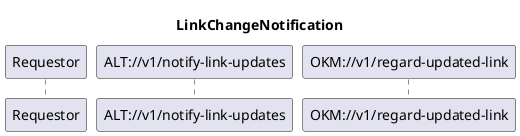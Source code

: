@startuml is005_LinkChangeNotification
skinparam responseMessageBelowArrow true

title
LinkChangeNotification
end title

participant "Requestor" as requestor
participant "ALT://v1/notify-link-updates" as altNotifyLinkUpdates
participant "OKM://v1/regard-updated-link" as okmRegardUpdate


@enduml